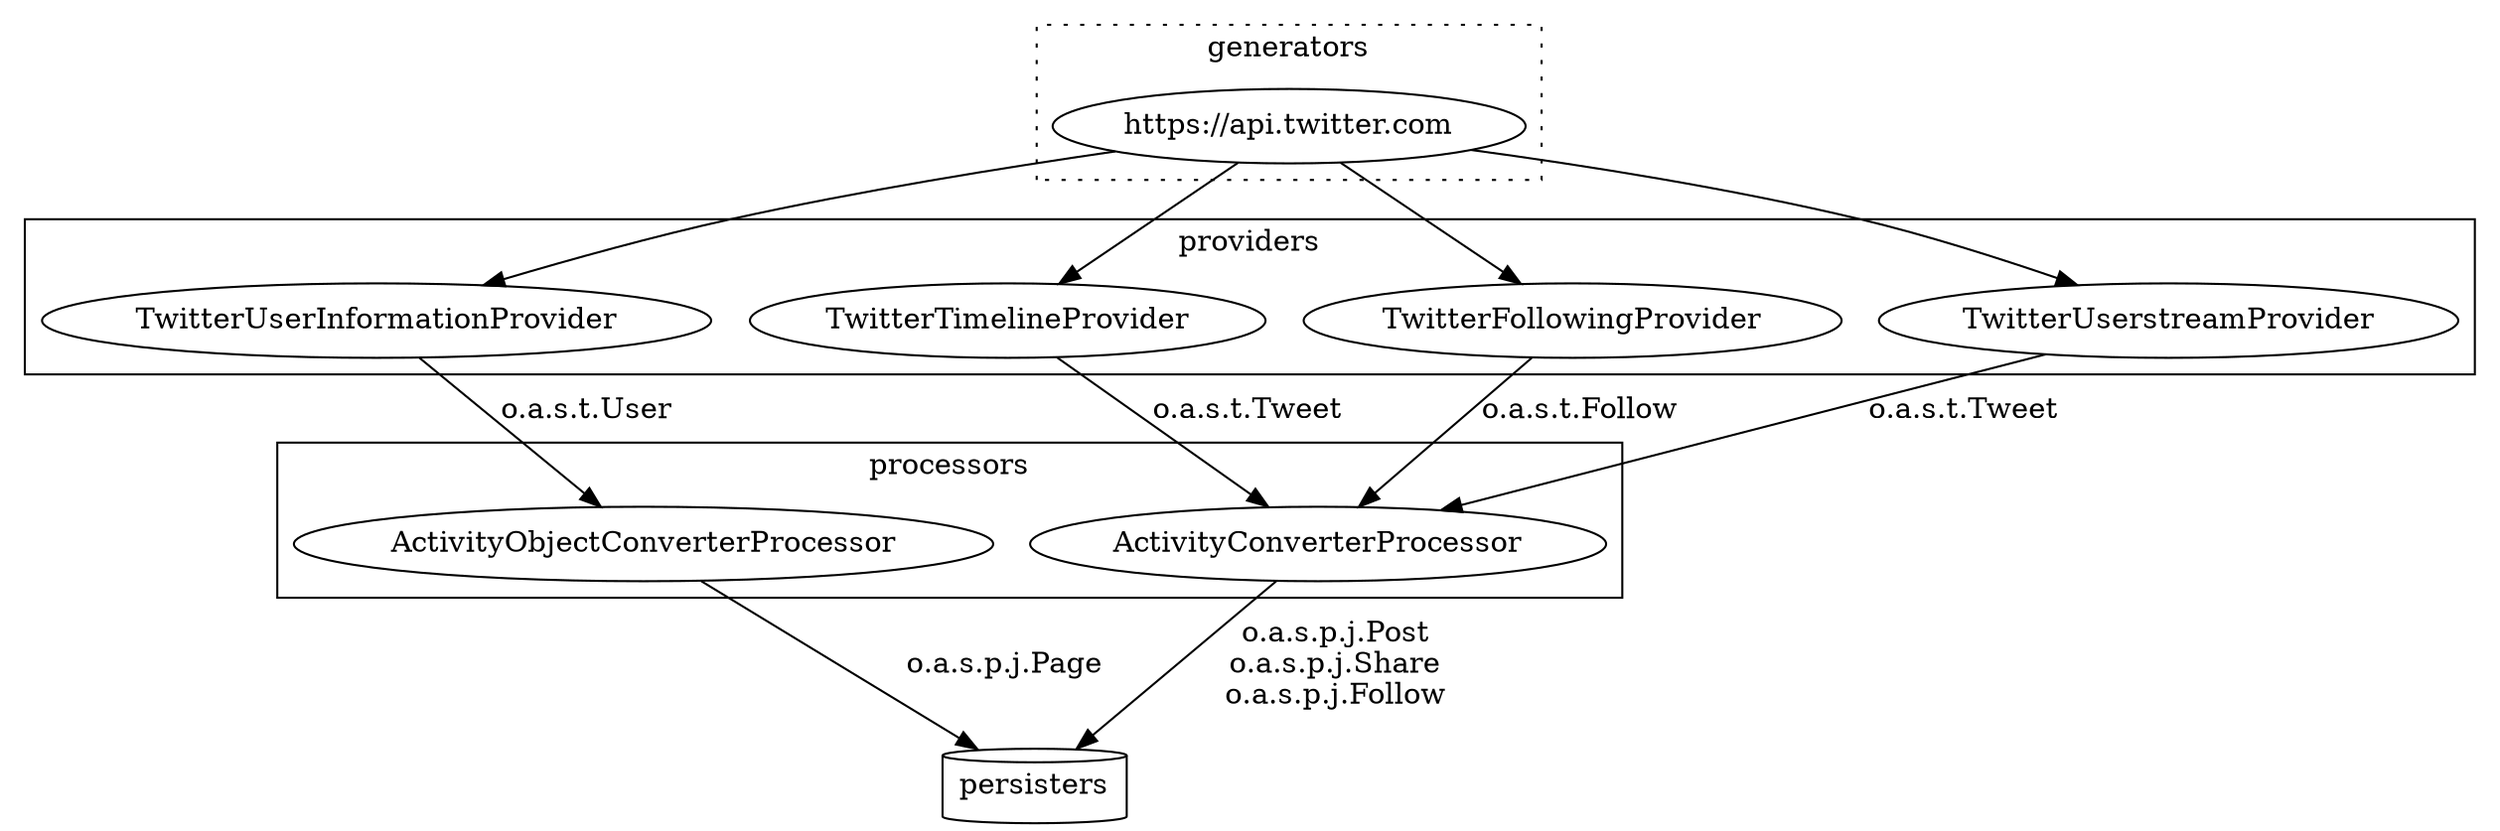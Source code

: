 digraph g {

  graph [compound = true];

  //presentation
  splines = true;
  overlap = false;
  rankdir = TB;

  subgraph cluster_generators {
    label="generators";
    style="dotted";
    generators_twitter [label="https://api.twitter.com"]
  }

  subgraph cluster_providers {
    label="providers";
      providers_twitter_userstream [label="TwitterUserstreamProvider"]
      providers_twitter_userinfo [label="TwitterUserInformationProvider"]
      providers_twitter_timeline [label="TwitterTimelineProvider"]
      providers_twitter_following [label="TwitterFollowingProvider"]

  }

  subgraph cluster_processors {
    label="processors";
    processors_twitter_activity [label="ActivityConverterProcessor"]
    processors_twitter_activityobject [label="ActivityObjectConverterProcessor"]
  }

  persisters [label="persisters", shape="cylinder"];

  generators_twitter -> providers_twitter_userstream
  generators_twitter -> providers_twitter_timeline
  generators_twitter -> providers_twitter_following
  generators_twitter -> providers_twitter_userinfo
  providers_twitter_userinfo -> processors_twitter_activityobject [label="o.a.s.t.User"]
  providers_twitter_userstream -> processors_twitter_activity [label="o.a.s.t.Tweet"]
  providers_twitter_timeline -> processors_twitter_activity [label="o.a.s.t.Tweet"]
  providers_twitter_following -> processors_twitter_activity [label="o.a.s.t.Follow"]

  processors_twitter_activityobject -> persisters [label="o.a.s.p.j.Page"]
  processors_twitter_activity -> persisters [label="o.a.s.p.j.Post\no.a.s.p.j.Share\no.a.s.p.j.Follow"]

}
